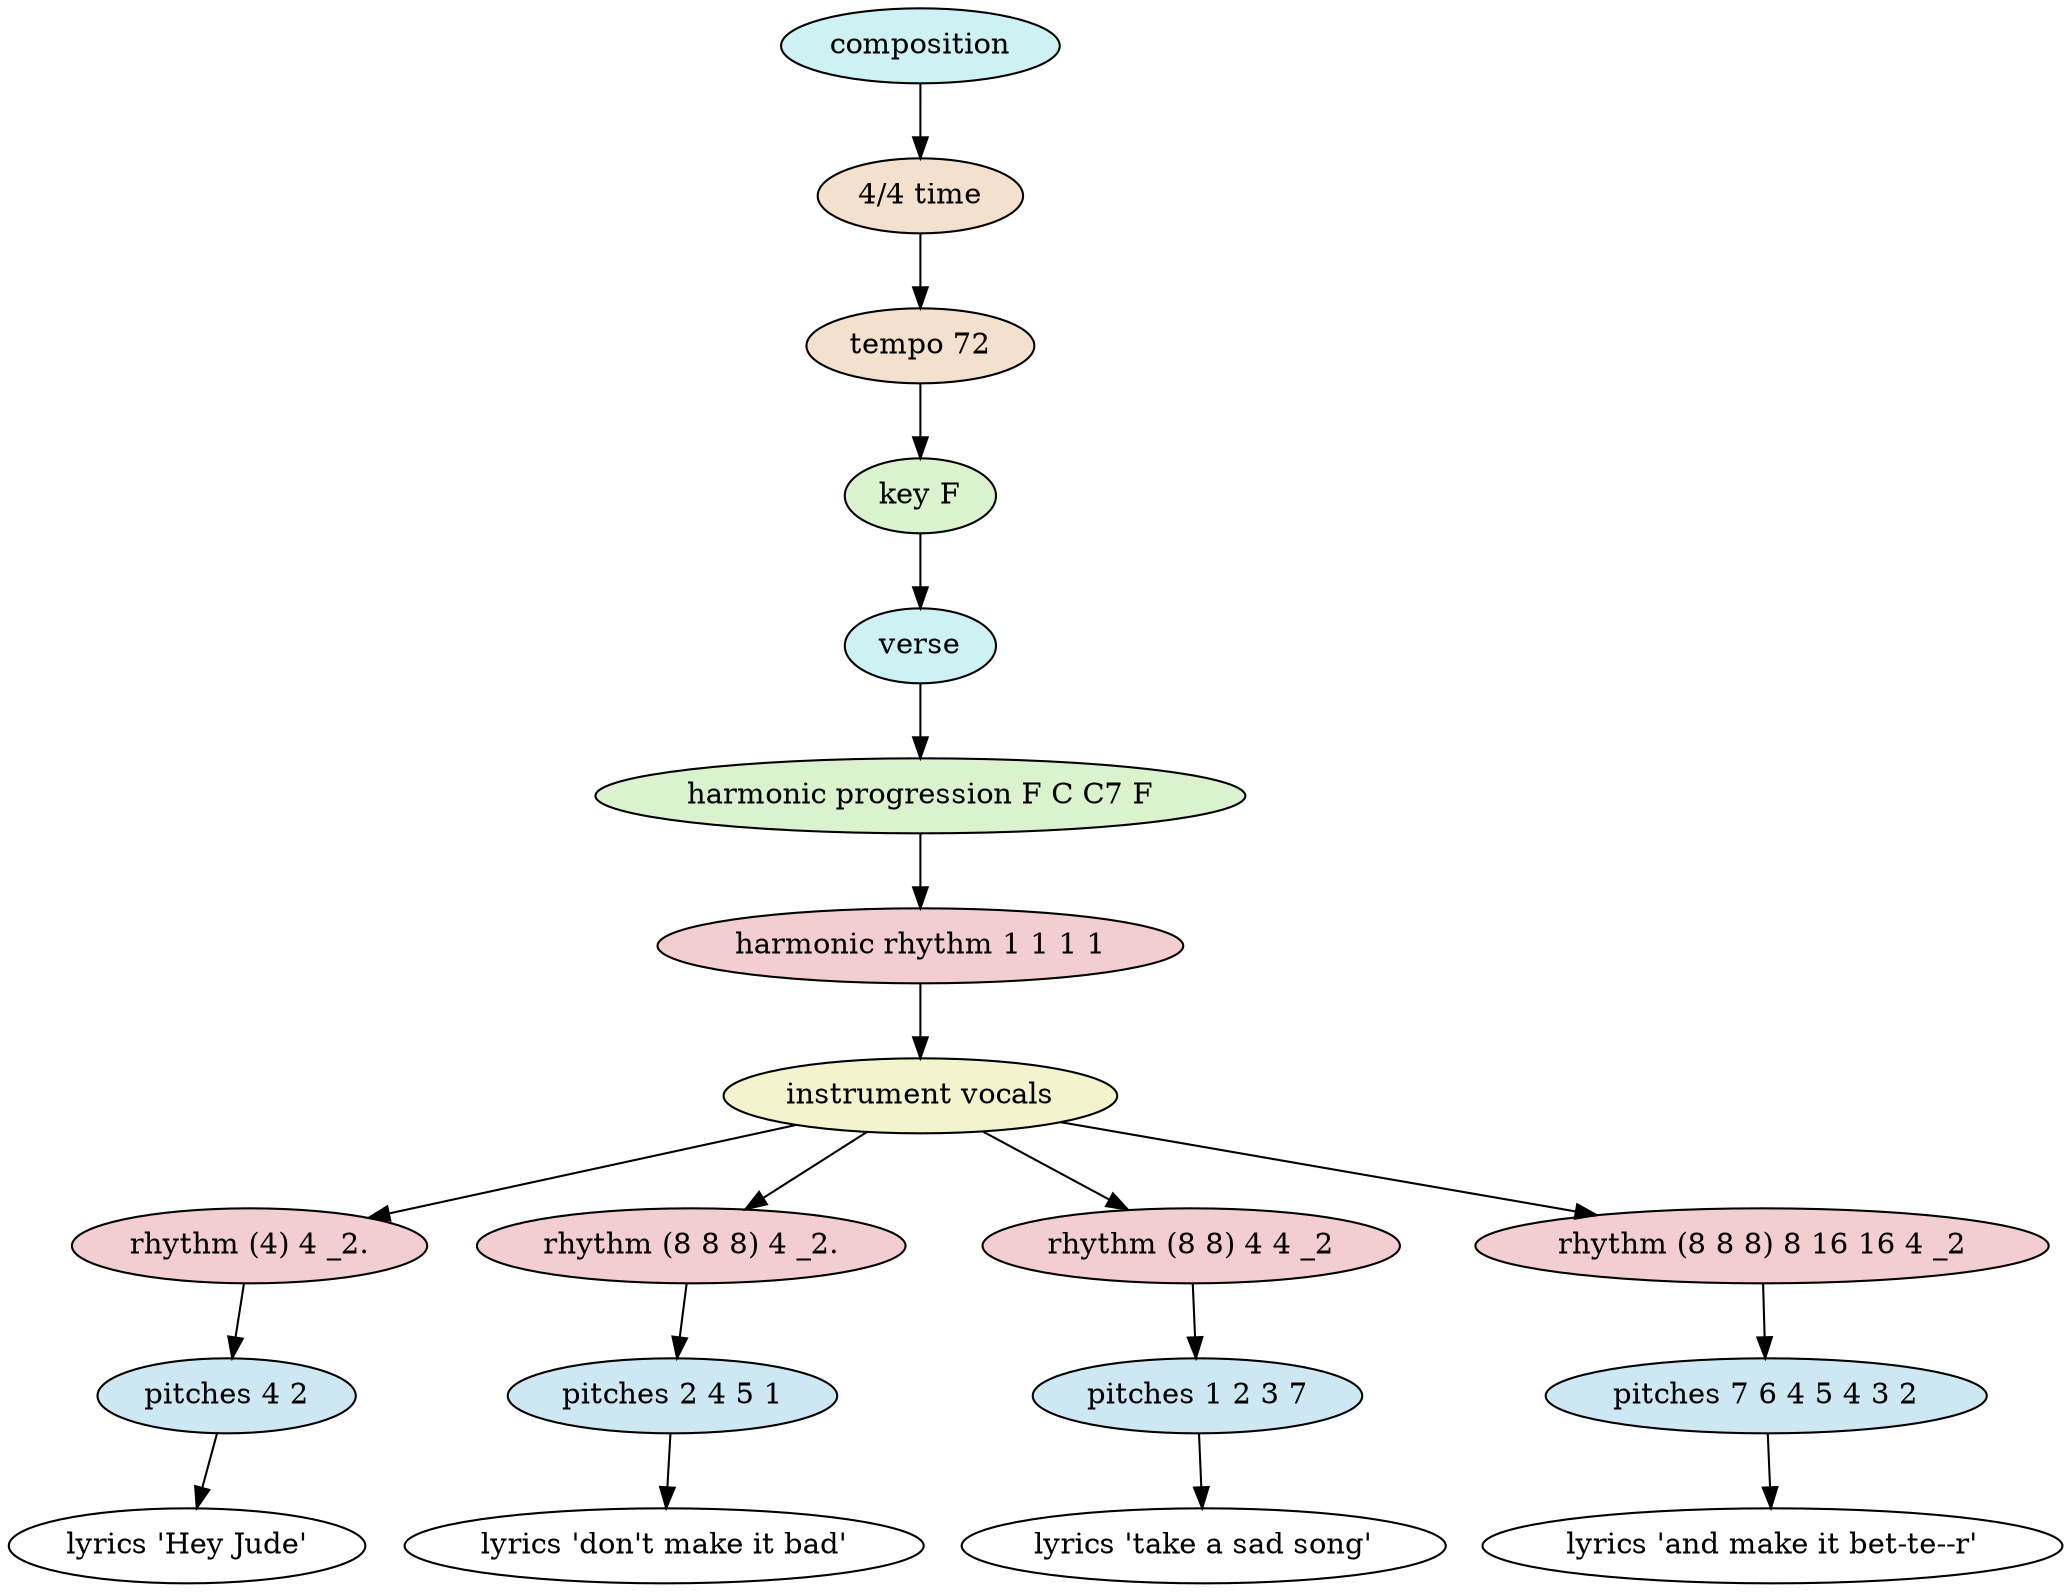 digraph compositionModel {
    graph [ordering="out"];
    n0 [fillcolor="#cef2f3",style="filled",label="composition"];
    n1 [fillcolor="#f3e1ce",style="filled",label="4/4 time"];
    n0 -> n1;
    n2 [fillcolor="#f3e1ce",style="filled",label="tempo 72"];
    n1 -> n2;
    n3 [fillcolor="#daf3ce",style="filled",label="key F"];
    n2 -> n3;
    n4 [fillcolor="#cef2f3",style="filled",label="verse"];
    n3 -> n4;
    n5 [fillcolor="#daf3ce",style="filled",label="harmonic progression F C C7 F"];
    n4 -> n5;
    n6 [fillcolor="#f3ced0",style="filled",label="harmonic rhythm 1 1 1 1"];
    n5 -> n6;
    n7 [fillcolor="#f3f3ce",style="filled",label="instrument vocals"];
    n6 -> n7;
    n8 [fillcolor="#f3ced0",style="filled",label="rhythm (4) 4 _2."];
    n7 -> n8;
    n9 [fillcolor="#cee8f3",style="filled",label="pitches 4 2"];
    n8 -> n9;
    n10 [fillcolor="white",style="filled",label="lyrics 'Hey Jude'"];
    n9 -> n10;
    n11 [fillcolor="#f3ced0",style="filled",label="rhythm (8 8 8) 4 _2."];
    n7 -> n11;
    n12 [fillcolor="#cee8f3",style="filled",label="pitches 2 4 5 1"];
    n11 -> n12;
    n13 [fillcolor="white",style="filled",label="lyrics 'don't make it bad'"];
    n12 -> n13;
    n14 [fillcolor="#f3ced0",style="filled",label="rhythm (8 8) 4 4 _2"];
    n7 -> n14;
    n15 [fillcolor="#cee8f3",style="filled",label="pitches 1 2 3 7"];
    n14 -> n15;
    n16 [fillcolor="white",style="filled",label="lyrics 'take a sad song'"];
    n15 -> n16;
    n17 [fillcolor="#f3ced0",style="filled",label="rhythm (8 8 8) 8 16 16 4 _2"];
    n7 -> n17;
    n18 [fillcolor="#cee8f3",style="filled",label="pitches 7 6 4 5 4 3 2"];
    n17 -> n18;
    n19 [fillcolor="white",style="filled",label="lyrics 'and make it bet-te--r'"];
    n18 -> n19;
}